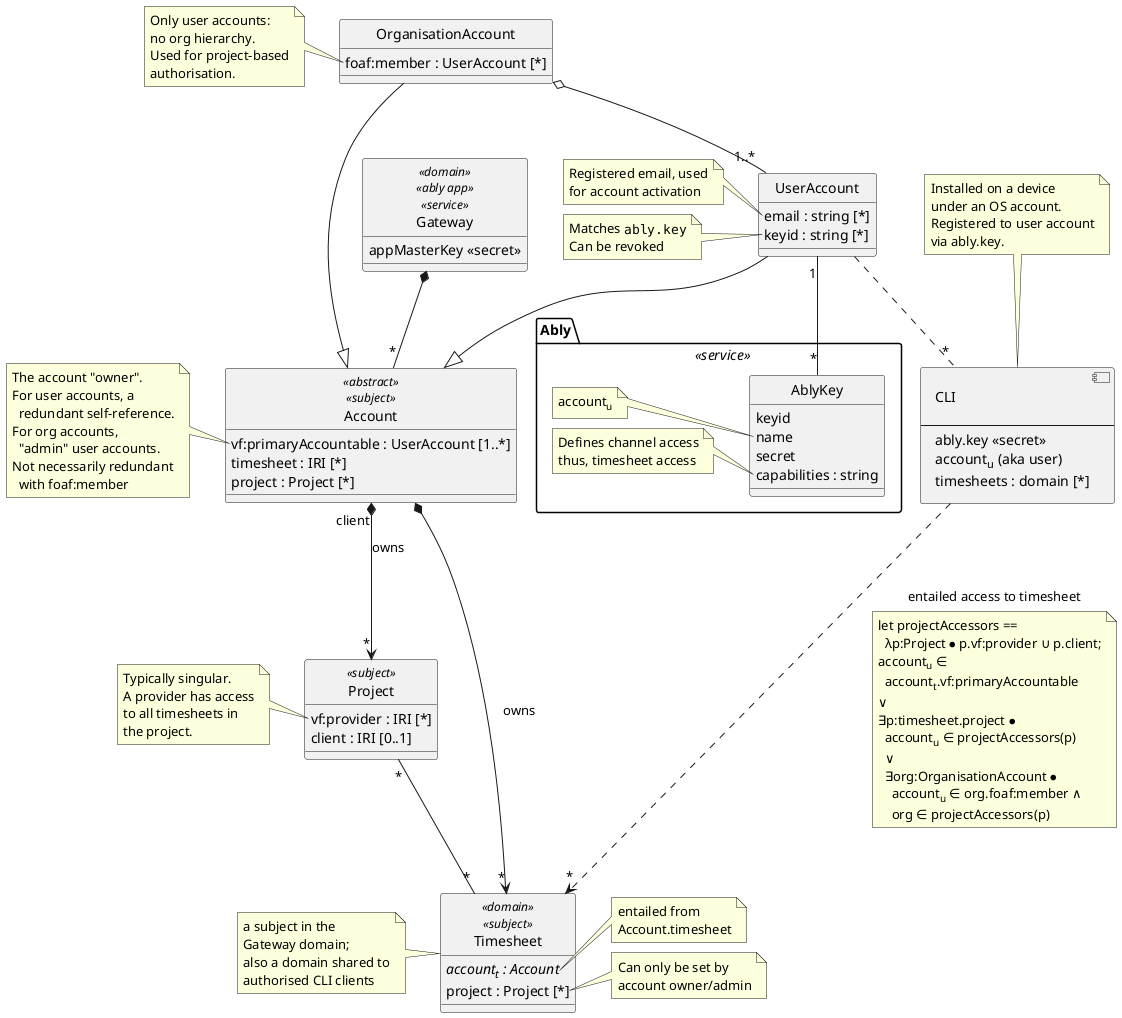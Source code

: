 @startuml
'https://plantuml.com/class-diagram

hide circle
allowmixing

class Gateway <<domain>> <<ably app>> <<service>> {
  appMasterKey <<secret>>
}

Gateway *-- "*" Account

class Account <<abstract>> <<subject>> {
  vf:primaryAccountable : UserAccount [1..*]
  timesheet : IRI [*]
  project : Project [*]
}
note left of Account::vf:primaryAccountable
  The account "owner".
  For user accounts, a
    redundant self-reference.
  For org accounts,
    "admin" user accounts.
  Not necessarily redundant
    with foaf:member
end note

Account *--> "*" Timesheet: owns

Account "client" *--> "*" Project: owns

class UserAccount {
  email : string [*]
  keyid : string [*]
}
note left of UserAccount::email
  Registered email, used
  for account activation
end note
note left of UserAccount::keyid
  Matches ""ably.key""
  Can be revoked
end note
UserAccount --|> Account

class OrganisationAccount {
  foaf:member : UserAccount [*]
}
note left of OrganisationAccount::foaf:member
  Only user accounts:
  no org hierarchy.
  Used for project-based
  authorisation.
end note
OrganisationAccount --|> Account
OrganisationAccount o-- "1..*" UserAccount

class Timesheet <<domain>> <<subject>> {
  //account<sub>t</sub> : Account//
  project : Project [*]
}
note left of Timesheet
  a subject in the
  Gateway domain;
  also a domain shared to
  authorised CLI clients
end note
note right of Timesheet::account
  entailed from
  Account.timesheet
end note
note right of Timesheet::project
  Can only be set by
  account owner/admin
end note

class Project <<subject>> {
  vf:provider : IRI [*]
  client : IRI [0..1]
}
note left of Project::vf:provider
  Typically singular.
  A provider has access
  to all timesheets in
  the project.
end note

Project "*" -- "*" Timesheet

component CLI [
  CLI

  ---
  ably.key <<secret>>
  account<sub>u</sub> (aka user)
  timesheets : domain [*]
]
note top of CLI
  Installed on a device
  under an OS account.
  Registered to user account
  via ably.key.
end note

UserAccount .. "*" CLI

CLI ..> "*" Timesheet: entailed access to timesheet
note bottom on link
  let projectAccessors ==
    λp:Project ⦁ p.vf:provider ∪ p.client;
  account<sub>u</sub> ∈
    account<sub>t</sub>.vf:primaryAccountable
  ∨
  ∃p:timesheet.project ⦁
    account<sub>u</sub> ∈ projectAccessors(p)
    ∨
    ∃org:OrganisationAccount ⦁
      account<sub>u</sub> ∈ org.foaf:member ∧
      org ∈ projectAccessors(p)
end note

package Ably <<service>> {
  class AblyKey {
    keyid
    name
    secret
    capabilities : string
  }
  note left of AblyKey::name
    account<sub>u</sub>
  end note
  note left of AblyKey::capabilities
    Defines channel access
    thus, timesheet access
  end note

  UserAccount "1" -- "*" AblyKey
}

@enduml
